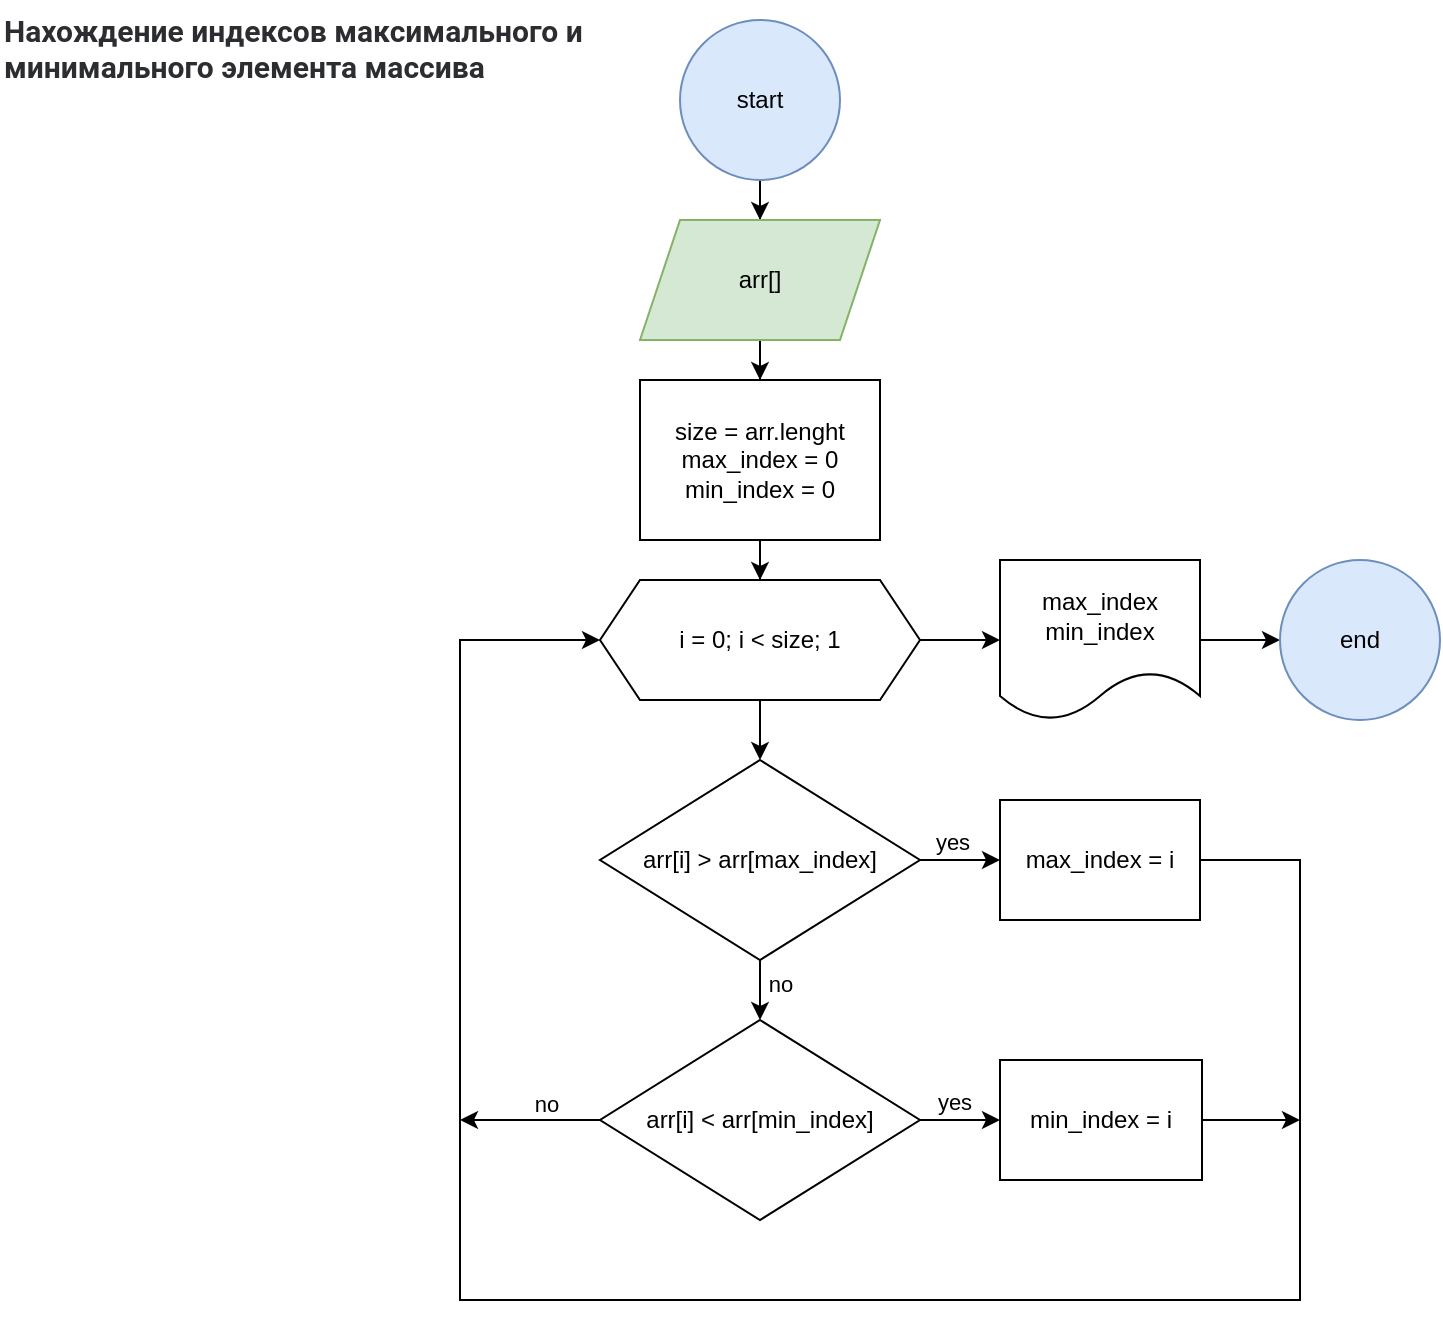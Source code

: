<mxfile version="22.0.6" type="google" pages="4">
  <diagram id="hXPOrqXnQB95cF0nuHZS" name="task 1">
    <mxGraphModel grid="1" page="1" gridSize="10" guides="1" tooltips="1" connect="1" arrows="1" fold="1" pageScale="1" pageWidth="827" pageHeight="1169" math="0" shadow="0">
      <root>
        <mxCell id="0" />
        <mxCell id="1" parent="0" />
        <mxCell id="ICz3z7bqrMpe7qEZKJFQ-1" value="&lt;span style=&quot;background-color: rgb(255, 255, 255); color: rgb(44, 45, 48); font-family: Onest, Roboto, &amp;quot;San Francisco&amp;quot;, &amp;quot;Helvetica Neue&amp;quot;, Helvetica, Arial; font-size: 15px;&quot;&gt;&lt;b&gt;Нахождение индексов максимального и минимального элемента массива&lt;/b&gt;&lt;/span&gt;" style="text;whiteSpace=wrap;html=1;" vertex="1" parent="1">
          <mxGeometry x="-820" y="-1160" width="300" height="70" as="geometry" />
        </mxCell>
        <mxCell id="elRAIIbBoi1j7BLBS8j2-1" value="" style="edgeStyle=orthogonalEdgeStyle;rounded=0;orthogonalLoop=1;jettySize=auto;html=1;" edge="1" parent="1" source="elRAIIbBoi1j7BLBS8j2-2" target="elRAIIbBoi1j7BLBS8j2-4">
          <mxGeometry relative="1" as="geometry" />
        </mxCell>
        <mxCell id="elRAIIbBoi1j7BLBS8j2-2" value="start" style="ellipse;whiteSpace=wrap;html=1;aspect=fixed;fillColor=#dae8fc;strokeColor=#6c8ebf;" vertex="1" parent="1">
          <mxGeometry x="-480" y="-1150" width="80" height="80" as="geometry" />
        </mxCell>
        <mxCell id="elRAIIbBoi1j7BLBS8j2-3" value="" style="edgeStyle=orthogonalEdgeStyle;rounded=0;orthogonalLoop=1;jettySize=auto;html=1;" edge="1" parent="1" source="elRAIIbBoi1j7BLBS8j2-4" target="elRAIIbBoi1j7BLBS8j2-5">
          <mxGeometry relative="1" as="geometry" />
        </mxCell>
        <mxCell id="elRAIIbBoi1j7BLBS8j2-4" value="arr[]" style="shape=parallelogram;perimeter=parallelogramPerimeter;whiteSpace=wrap;html=1;fixedSize=1;fillColor=#d5e8d4;strokeColor=#82b366;" vertex="1" parent="1">
          <mxGeometry x="-500" y="-1050" width="120" height="60" as="geometry" />
        </mxCell>
        <mxCell id="elRAIIbBoi1j7BLBS8j2-7" value="" style="edgeStyle=orthogonalEdgeStyle;rounded=0;orthogonalLoop=1;jettySize=auto;html=1;" edge="1" parent="1" source="elRAIIbBoi1j7BLBS8j2-5" target="elRAIIbBoi1j7BLBS8j2-6">
          <mxGeometry relative="1" as="geometry" />
        </mxCell>
        <mxCell id="elRAIIbBoi1j7BLBS8j2-5" value="size = arr.lenght&lt;br&gt;max_index = 0&lt;br&gt;min_index = 0" style="whiteSpace=wrap;html=1;" vertex="1" parent="1">
          <mxGeometry x="-500" y="-970" width="120" height="80" as="geometry" />
        </mxCell>
        <mxCell id="elRAIIbBoi1j7BLBS8j2-10" value="" style="edgeStyle=orthogonalEdgeStyle;rounded=0;orthogonalLoop=1;jettySize=auto;html=1;" edge="1" parent="1" source="elRAIIbBoi1j7BLBS8j2-6" target="elRAIIbBoi1j7BLBS8j2-9">
          <mxGeometry relative="1" as="geometry" />
        </mxCell>
        <mxCell id="elRAIIbBoi1j7BLBS8j2-27" value="" style="edgeStyle=orthogonalEdgeStyle;rounded=0;orthogonalLoop=1;jettySize=auto;html=1;" edge="1" parent="1" source="elRAIIbBoi1j7BLBS8j2-6" target="elRAIIbBoi1j7BLBS8j2-26">
          <mxGeometry relative="1" as="geometry" />
        </mxCell>
        <mxCell id="elRAIIbBoi1j7BLBS8j2-6" value="i = 0; i &amp;lt; size; 1" style="shape=hexagon;perimeter=hexagonPerimeter2;whiteSpace=wrap;html=1;fixedSize=1;" vertex="1" parent="1">
          <mxGeometry x="-520" y="-870" width="160" height="60" as="geometry" />
        </mxCell>
        <mxCell id="elRAIIbBoi1j7BLBS8j2-12" value="" style="edgeStyle=orthogonalEdgeStyle;rounded=0;orthogonalLoop=1;jettySize=auto;html=1;" edge="1" parent="1" source="elRAIIbBoi1j7BLBS8j2-9" target="elRAIIbBoi1j7BLBS8j2-11">
          <mxGeometry relative="1" as="geometry" />
        </mxCell>
        <mxCell id="elRAIIbBoi1j7BLBS8j2-13" value="yes" style="edgeLabel;html=1;align=center;verticalAlign=middle;resizable=0;points=[];" connectable="0" vertex="1" parent="elRAIIbBoi1j7BLBS8j2-12">
          <mxGeometry x="0.033" y="-3" relative="1" as="geometry">
            <mxPoint x="-5" y="-12" as="offset" />
          </mxGeometry>
        </mxCell>
        <mxCell id="elRAIIbBoi1j7BLBS8j2-15" value="" style="edgeStyle=orthogonalEdgeStyle;rounded=0;orthogonalLoop=1;jettySize=auto;html=1;" edge="1" parent="1" source="elRAIIbBoi1j7BLBS8j2-9" target="elRAIIbBoi1j7BLBS8j2-14">
          <mxGeometry relative="1" as="geometry" />
        </mxCell>
        <mxCell id="elRAIIbBoi1j7BLBS8j2-16" value="no" style="edgeLabel;html=1;align=center;verticalAlign=middle;resizable=0;points=[];" connectable="0" vertex="1" parent="elRAIIbBoi1j7BLBS8j2-15">
          <mxGeometry x="-0.043" relative="1" as="geometry">
            <mxPoint x="10" y="-4" as="offset" />
          </mxGeometry>
        </mxCell>
        <mxCell id="elRAIIbBoi1j7BLBS8j2-9" value="arr[i] &amp;gt; arr[max_index]" style="rhombus;whiteSpace=wrap;html=1;" vertex="1" parent="1">
          <mxGeometry x="-520" y="-780" width="160" height="100" as="geometry" />
        </mxCell>
        <mxCell id="elRAIIbBoi1j7BLBS8j2-22" style="edgeStyle=orthogonalEdgeStyle;rounded=0;orthogonalLoop=1;jettySize=auto;html=1;entryX=0;entryY=0.5;entryDx=0;entryDy=0;exitX=1;exitY=0.5;exitDx=0;exitDy=0;" edge="1" parent="1" source="elRAIIbBoi1j7BLBS8j2-11" target="elRAIIbBoi1j7BLBS8j2-6">
          <mxGeometry relative="1" as="geometry">
            <Array as="points">
              <mxPoint x="-170" y="-730" />
              <mxPoint x="-170" y="-510" />
              <mxPoint x="-590" y="-510" />
              <mxPoint x="-590" y="-840" />
            </Array>
          </mxGeometry>
        </mxCell>
        <mxCell id="elRAIIbBoi1j7BLBS8j2-11" value="max_index = i" style="whiteSpace=wrap;html=1;" vertex="1" parent="1">
          <mxGeometry x="-320" y="-760" width="100" height="60" as="geometry" />
        </mxCell>
        <mxCell id="elRAIIbBoi1j7BLBS8j2-20" value="" style="edgeStyle=orthogonalEdgeStyle;rounded=0;orthogonalLoop=1;jettySize=auto;html=1;" edge="1" parent="1" source="elRAIIbBoi1j7BLBS8j2-14" target="elRAIIbBoi1j7BLBS8j2-19">
          <mxGeometry relative="1" as="geometry" />
        </mxCell>
        <mxCell id="elRAIIbBoi1j7BLBS8j2-21" value="yes" style="edgeLabel;html=1;align=center;verticalAlign=middle;resizable=0;points=[];" connectable="0" vertex="1" parent="elRAIIbBoi1j7BLBS8j2-20">
          <mxGeometry x="-0.067" relative="1" as="geometry">
            <mxPoint x="-2" y="-9" as="offset" />
          </mxGeometry>
        </mxCell>
        <mxCell id="hG7GbUQyh9_RjpyptdeE-2" style="edgeStyle=orthogonalEdgeStyle;rounded=0;orthogonalLoop=1;jettySize=auto;html=1;" edge="1" parent="1" source="elRAIIbBoi1j7BLBS8j2-14">
          <mxGeometry relative="1" as="geometry">
            <mxPoint x="-590" y="-600" as="targetPoint" />
          </mxGeometry>
        </mxCell>
        <mxCell id="hG7GbUQyh9_RjpyptdeE-3" value="no" style="edgeLabel;html=1;align=center;verticalAlign=middle;resizable=0;points=[];" connectable="0" vertex="1" parent="hG7GbUQyh9_RjpyptdeE-2">
          <mxGeometry x="-0.234" y="-1" relative="1" as="geometry">
            <mxPoint y="-7" as="offset" />
          </mxGeometry>
        </mxCell>
        <mxCell id="elRAIIbBoi1j7BLBS8j2-14" value="arr[i] &amp;lt; arr[min_index]" style="rhombus;whiteSpace=wrap;html=1;" vertex="1" parent="1">
          <mxGeometry x="-520" y="-650" width="160" height="100" as="geometry" />
        </mxCell>
        <mxCell id="hG7GbUQyh9_RjpyptdeE-1" style="edgeStyle=orthogonalEdgeStyle;rounded=0;orthogonalLoop=1;jettySize=auto;html=1;" edge="1" parent="1" source="elRAIIbBoi1j7BLBS8j2-19">
          <mxGeometry relative="1" as="geometry">
            <mxPoint x="-170" y="-600" as="targetPoint" />
          </mxGeometry>
        </mxCell>
        <mxCell id="elRAIIbBoi1j7BLBS8j2-19" value="min_index = i" style="whiteSpace=wrap;html=1;" vertex="1" parent="1">
          <mxGeometry x="-320" y="-630" width="101" height="60" as="geometry" />
        </mxCell>
        <mxCell id="elRAIIbBoi1j7BLBS8j2-29" value="" style="edgeStyle=orthogonalEdgeStyle;rounded=0;orthogonalLoop=1;jettySize=auto;html=1;" edge="1" parent="1" source="elRAIIbBoi1j7BLBS8j2-26" target="elRAIIbBoi1j7BLBS8j2-28">
          <mxGeometry relative="1" as="geometry" />
        </mxCell>
        <mxCell id="elRAIIbBoi1j7BLBS8j2-26" value="max_index&lt;br style=&quot;border-color: var(--border-color);&quot;&gt;min_index" style="shape=document;whiteSpace=wrap;html=1;boundedLbl=1;" vertex="1" parent="1">
          <mxGeometry x="-320" y="-880" width="100" height="80" as="geometry" />
        </mxCell>
        <mxCell id="elRAIIbBoi1j7BLBS8j2-28" value="end" style="ellipse;whiteSpace=wrap;html=1;fillColor=#dae8fc;strokeColor=#6c8ebf;" vertex="1" parent="1">
          <mxGeometry x="-180" y="-880" width="80" height="80" as="geometry" />
        </mxCell>
      </root>
    </mxGraphModel>
  </diagram>
  <diagram id="PO5xf4040jnmO31OGj1g" name="task 2">
    <mxGraphModel grid="1" page="1" gridSize="10" guides="1" tooltips="1" connect="1" arrows="1" fold="1" pageScale="1" pageWidth="827" pageHeight="1169" math="0" shadow="0">
      <root>
        <mxCell id="0" />
        <mxCell id="1" parent="0" />
        <mxCell id="ZZdLDMhqPmf3tNM01bhW-1" value="&lt;span style=&quot;background-color: rgb(255, 255, 255); color: rgb(44, 45, 48); font-family: Onest, Roboto, &amp;quot;San Francisco&amp;quot;, &amp;quot;Helvetica Neue&amp;quot;, Helvetica, Arial; font-size: 15px;&quot;&gt;Задание на «разворот» массива. Нужно перевернуть массив и записать его в обратном порядке&lt;/span&gt;" style="text;whiteSpace=wrap;html=1;fontStyle=1" vertex="1" parent="1">
          <mxGeometry x="10" y="10" width="260" height="90" as="geometry" />
        </mxCell>
        <mxCell id="Ma-9HQbIzzRDucOEO4fL-1" value="" style="edgeStyle=orthogonalEdgeStyle;rounded=0;orthogonalLoop=1;jettySize=auto;html=1;" edge="1" parent="1" source="Ma-9HQbIzzRDucOEO4fL-2" target="Ma-9HQbIzzRDucOEO4fL-4">
          <mxGeometry relative="1" as="geometry" />
        </mxCell>
        <mxCell id="Ma-9HQbIzzRDucOEO4fL-2" value="start" style="ellipse;whiteSpace=wrap;html=1;aspect=fixed;fillColor=#dae8fc;strokeColor=#6c8ebf;" vertex="1" parent="1">
          <mxGeometry x="360" y="10" width="80" height="80" as="geometry" />
        </mxCell>
        <mxCell id="Ma-9HQbIzzRDucOEO4fL-3" value="" style="edgeStyle=orthogonalEdgeStyle;rounded=0;orthogonalLoop=1;jettySize=auto;html=1;" edge="1" parent="1" source="Ma-9HQbIzzRDucOEO4fL-4" target="Ma-9HQbIzzRDucOEO4fL-6">
          <mxGeometry relative="1" as="geometry" />
        </mxCell>
        <mxCell id="Ma-9HQbIzzRDucOEO4fL-4" value="arr[]" style="shape=parallelogram;perimeter=parallelogramPerimeter;whiteSpace=wrap;html=1;fixedSize=1;fillColor=#d5e8d4;strokeColor=#82b366;" vertex="1" parent="1">
          <mxGeometry x="340" y="110" width="120" height="50" as="geometry" />
        </mxCell>
        <mxCell id="Ma-9HQbIzzRDucOEO4fL-5" value="" style="edgeStyle=orthogonalEdgeStyle;rounded=0;orthogonalLoop=1;jettySize=auto;html=1;" edge="1" parent="1" source="Ma-9HQbIzzRDucOEO4fL-6" target="Ma-9HQbIzzRDucOEO4fL-9">
          <mxGeometry relative="1" as="geometry" />
        </mxCell>
        <mxCell id="Ma-9HQbIzzRDucOEO4fL-6" value="size = arr.lenght" style="whiteSpace=wrap;html=1;" vertex="1" parent="1">
          <mxGeometry x="340" y="180" width="120" height="40" as="geometry" />
        </mxCell>
        <mxCell id="Ma-9HQbIzzRDucOEO4fL-8" value="" style="edgeStyle=orthogonalEdgeStyle;rounded=0;orthogonalLoop=1;jettySize=auto;html=1;" edge="1" parent="1" source="Ma-9HQbIzzRDucOEO4fL-9" target="Ma-9HQbIzzRDucOEO4fL-25">
          <mxGeometry relative="1" as="geometry" />
        </mxCell>
        <mxCell id="Ma-9HQbIzzRDucOEO4fL-28" value="" style="edgeStyle=orthogonalEdgeStyle;rounded=0;orthogonalLoop=1;jettySize=auto;html=1;" edge="1" parent="1" source="Ma-9HQbIzzRDucOEO4fL-9" target="Ma-9HQbIzzRDucOEO4fL-27">
          <mxGeometry relative="1" as="geometry" />
        </mxCell>
        <mxCell id="Ma-9HQbIzzRDucOEO4fL-9" value="i = 0; i &amp;lt; size / 2; 1" style="shape=hexagon;perimeter=hexagonPerimeter2;whiteSpace=wrap;html=1;fixedSize=1;" vertex="1" parent="1">
          <mxGeometry x="310" y="240" width="180" height="60" as="geometry" />
        </mxCell>
        <mxCell id="Ma-9HQbIzzRDucOEO4fL-24" value="" style="edgeStyle=orthogonalEdgeStyle;rounded=0;orthogonalLoop=1;jettySize=auto;html=1;" edge="1" parent="1" source="Ma-9HQbIzzRDucOEO4fL-25" target="Ma-9HQbIzzRDucOEO4fL-26">
          <mxGeometry relative="1" as="geometry" />
        </mxCell>
        <mxCell id="Ma-9HQbIzzRDucOEO4fL-25" value="arr" style="shape=document;whiteSpace=wrap;html=1;boundedLbl=1;" vertex="1" parent="1">
          <mxGeometry x="520" y="240" width="100" height="60" as="geometry" />
        </mxCell>
        <mxCell id="Ma-9HQbIzzRDucOEO4fL-26" value="end" style="ellipse;whiteSpace=wrap;html=1;fillColor=#dae8fc;strokeColor=#6c8ebf;" vertex="1" parent="1">
          <mxGeometry x="530" y="320" width="80" height="80" as="geometry" />
        </mxCell>
        <mxCell id="Ma-9HQbIzzRDucOEO4fL-29" style="edgeStyle=orthogonalEdgeStyle;rounded=0;orthogonalLoop=1;jettySize=auto;html=1;entryX=0;entryY=0.5;entryDx=0;entryDy=0;" edge="1" parent="1" source="Ma-9HQbIzzRDucOEO4fL-27" target="Ma-9HQbIzzRDucOEO4fL-9">
          <mxGeometry relative="1" as="geometry">
            <Array as="points">
              <mxPoint x="280" y="360" />
              <mxPoint x="280" y="270" />
            </Array>
          </mxGeometry>
        </mxCell>
        <mxCell id="Ma-9HQbIzzRDucOEO4fL-27" value="temp = arr[i]&lt;br&gt;arr[i] = arr[size - 1 - i]&lt;br&gt;arr[size - 1 - i] = temp" style="whiteSpace=wrap;html=1;" vertex="1" parent="1">
          <mxGeometry x="320" y="330" width="160" height="60" as="geometry" />
        </mxCell>
      </root>
    </mxGraphModel>
  </diagram>
  <diagram id="hGgDzyjqJdgh1VPVwm9_" name="task 3">
    <mxGraphModel grid="1" page="1" gridSize="10" guides="1" tooltips="1" connect="1" arrows="1" fold="1" pageScale="1" pageWidth="827" pageHeight="1169" math="0" shadow="0">
      <root>
        <mxCell id="0" />
        <mxCell id="1" parent="0" />
        <mxCell id="G9l6itaoBX3XGvdcq5md-1" value="&lt;span style=&quot;background-color: rgb(255, 255, 255); color: rgb(44, 45, 48); font-family: Onest, Roboto, &amp;quot;San Francisco&amp;quot;, &amp;quot;Helvetica Neue&amp;quot;, Helvetica, Arial; font-size: 15px;&quot;&gt;&lt;b&gt;Найти сумму элементов массива, лежащих между максимальным и минимальным по значению элементами&lt;/b&gt;&lt;/span&gt;" style="text;whiteSpace=wrap;html=1;" vertex="1" parent="1">
          <mxGeometry x="10" y="10" width="270" height="90" as="geometry" />
        </mxCell>
        <mxCell id="1t-UrgM4v4Ich6w1QuHD-26" style="edgeStyle=orthogonalEdgeStyle;rounded=0;orthogonalLoop=1;jettySize=auto;html=1;entryX=0.5;entryY=0;entryDx=0;entryDy=0;" edge="1" parent="1" source="NfO6TBmq47KNICMfqX2j-2" target="1t-UrgM4v4Ich6w1QuHD-2">
          <mxGeometry relative="1" as="geometry" />
        </mxCell>
        <mxCell id="NfO6TBmq47KNICMfqX2j-2" value="start" style="ellipse;whiteSpace=wrap;html=1;aspect=fixed;fillColor=#dae8fc;strokeColor=#6c8ebf;" vertex="1" parent="1">
          <mxGeometry x="340" y="20" width="80" height="80" as="geometry" />
        </mxCell>
        <mxCell id="NfO6TBmq47KNICMfqX2j-24" value="" style="edgeStyle=orthogonalEdgeStyle;rounded=0;orthogonalLoop=1;jettySize=auto;html=1;" edge="1" parent="1" source="NfO6TBmq47KNICMfqX2j-25" target="NfO6TBmq47KNICMfqX2j-26">
          <mxGeometry relative="1" as="geometry" />
        </mxCell>
        <mxCell id="NfO6TBmq47KNICMfqX2j-25" value="sum" style="shape=document;whiteSpace=wrap;html=1;boundedLbl=1;" vertex="1" parent="1">
          <mxGeometry x="560" y="890" width="80" height="60" as="geometry" />
        </mxCell>
        <mxCell id="NfO6TBmq47KNICMfqX2j-26" value="end" style="ellipse;whiteSpace=wrap;html=1;fillColor=#dae8fc;strokeColor=#6c8ebf;" vertex="1" parent="1">
          <mxGeometry x="569.37" y="986.25" width="61.25" height="63.75" as="geometry" />
        </mxCell>
        <mxCell id="TJ7A1un3TYf30b26yp5r-3" style="edgeStyle=orthogonalEdgeStyle;rounded=0;orthogonalLoop=1;jettySize=auto;html=1;entryX=0.5;entryY=0;entryDx=0;entryDy=0;" edge="1" parent="1" source="NfO6TBmq47KNICMfqX2j-27" target="NfO6TBmq47KNICMfqX2j-37">
          <mxGeometry relative="1" as="geometry">
            <Array as="points">
              <mxPoint x="200" y="750" />
              <mxPoint x="200" y="840" />
              <mxPoint x="380" y="840" />
            </Array>
          </mxGeometry>
        </mxCell>
        <mxCell id="TJ7A1un3TYf30b26yp5r-4" value="" style="edgeStyle=orthogonalEdgeStyle;rounded=0;orthogonalLoop=1;jettySize=auto;html=1;" edge="1" parent="1" source="NfO6TBmq47KNICMfqX2j-27" target="NfO6TBmq47KNICMfqX2j-30">
          <mxGeometry relative="1" as="geometry" />
        </mxCell>
        <mxCell id="TJ7A1un3TYf30b26yp5r-5" value="no" style="edgeLabel;html=1;align=center;verticalAlign=middle;resizable=0;points=[];" connectable="0" vertex="1" parent="TJ7A1un3TYf30b26yp5r-4">
          <mxGeometry x="-0.306" y="2" relative="1" as="geometry">
            <mxPoint x="6" y="-8" as="offset" />
          </mxGeometry>
        </mxCell>
        <mxCell id="NfO6TBmq47KNICMfqX2j-27" value="min_index&amp;nbsp;&amp;lt; max_index&amp;nbsp;" style="rhombus;whiteSpace=wrap;html=1;" vertex="1" parent="1">
          <mxGeometry x="300" y="700" width="160" height="100" as="geometry" />
        </mxCell>
        <mxCell id="TJ7A1un3TYf30b26yp5r-6" style="edgeStyle=orthogonalEdgeStyle;rounded=0;orthogonalLoop=1;jettySize=auto;html=1;" edge="1" parent="1" source="NfO6TBmq47KNICMfqX2j-30">
          <mxGeometry relative="1" as="geometry">
            <mxPoint x="380" y="840" as="targetPoint" />
            <Array as="points">
              <mxPoint x="710" y="750" />
              <mxPoint x="710" y="840" />
            </Array>
          </mxGeometry>
        </mxCell>
        <mxCell id="NfO6TBmq47KNICMfqX2j-30" value="temp = max_index&amp;nbsp;&lt;br&gt;max_index = min_index&amp;nbsp;&lt;br&gt;min_index = temp" style="whiteSpace=wrap;html=1;" vertex="1" parent="1">
          <mxGeometry x="520" y="720" width="140" height="60" as="geometry" />
        </mxCell>
        <mxCell id="NfO6TBmq47KNICMfqX2j-40" value="" style="edgeStyle=orthogonalEdgeStyle;rounded=0;orthogonalLoop=1;jettySize=auto;html=1;" edge="1" parent="1" source="NfO6TBmq47KNICMfqX2j-37" target="NfO6TBmq47KNICMfqX2j-25">
          <mxGeometry relative="1" as="geometry" />
        </mxCell>
        <mxCell id="NfO6TBmq47KNICMfqX2j-46" value="" style="edgeStyle=orthogonalEdgeStyle;rounded=0;orthogonalLoop=1;jettySize=auto;html=1;" edge="1" parent="1" source="NfO6TBmq47KNICMfqX2j-37" target="NfO6TBmq47KNICMfqX2j-45">
          <mxGeometry relative="1" as="geometry" />
        </mxCell>
        <mxCell id="NfO6TBmq47KNICMfqX2j-37" value="i = min_index + 1; i &amp;lt; max_index ; 1" style="shape=hexagon;perimeter=hexagonPerimeter2;whiteSpace=wrap;html=1;fixedSize=1;" vertex="1" parent="1">
          <mxGeometry x="260" y="890" width="240" height="60" as="geometry" />
        </mxCell>
        <mxCell id="NfO6TBmq47KNICMfqX2j-47" style="edgeStyle=orthogonalEdgeStyle;rounded=0;orthogonalLoop=1;jettySize=auto;html=1;entryX=0;entryY=0.5;entryDx=0;entryDy=0;exitX=0;exitY=0.5;exitDx=0;exitDy=0;" edge="1" parent="1" source="NfO6TBmq47KNICMfqX2j-45" target="NfO6TBmq47KNICMfqX2j-37">
          <mxGeometry relative="1" as="geometry">
            <Array as="points">
              <mxPoint x="200" y="1020" />
              <mxPoint x="200" y="920" />
            </Array>
          </mxGeometry>
        </mxCell>
        <mxCell id="NfO6TBmq47KNICMfqX2j-45" value="sum = sum + arr[i]" style="whiteSpace=wrap;html=1;" vertex="1" parent="1">
          <mxGeometry x="320.5" y="990" width="119" height="60" as="geometry" />
        </mxCell>
        <mxCell id="1t-UrgM4v4Ich6w1QuHD-24" value="" style="edgeStyle=orthogonalEdgeStyle;rounded=0;orthogonalLoop=1;jettySize=auto;html=1;" edge="1" parent="1" source="1t-UrgM4v4Ich6w1QuHD-2" target="1t-UrgM4v4Ich6w1QuHD-4">
          <mxGeometry relative="1" as="geometry" />
        </mxCell>
        <mxCell id="1t-UrgM4v4Ich6w1QuHD-2" value="arr[]" style="shape=parallelogram;perimeter=parallelogramPerimeter;whiteSpace=wrap;html=1;fixedSize=1;fillColor=#d5e8d4;strokeColor=#82b366;" vertex="1" parent="1">
          <mxGeometry x="320" y="120" width="120" height="60" as="geometry" />
        </mxCell>
        <mxCell id="1t-UrgM4v4Ich6w1QuHD-3" value="" style="edgeStyle=orthogonalEdgeStyle;rounded=0;orthogonalLoop=1;jettySize=auto;html=1;" edge="1" parent="1" source="1t-UrgM4v4Ich6w1QuHD-4" target="1t-UrgM4v4Ich6w1QuHD-7">
          <mxGeometry relative="1" as="geometry" />
        </mxCell>
        <mxCell id="1t-UrgM4v4Ich6w1QuHD-4" value="size = arr.lenght&lt;br&gt;max_index = 0&lt;br&gt;min_index = 0&lt;br&gt;sum = 0" style="whiteSpace=wrap;html=1;" vertex="1" parent="1">
          <mxGeometry x="320" y="200" width="120" height="80" as="geometry" />
        </mxCell>
        <mxCell id="1t-UrgM4v4Ich6w1QuHD-5" value="" style="edgeStyle=orthogonalEdgeStyle;rounded=0;orthogonalLoop=1;jettySize=auto;html=1;" edge="1" parent="1" source="1t-UrgM4v4Ich6w1QuHD-7" target="1t-UrgM4v4Ich6w1QuHD-12">
          <mxGeometry relative="1" as="geometry" />
        </mxCell>
        <mxCell id="1t-UrgM4v4Ich6w1QuHD-6" value="" style="edgeStyle=orthogonalEdgeStyle;rounded=0;orthogonalLoop=1;jettySize=auto;html=1;entryX=0.5;entryY=0;entryDx=0;entryDy=0;" edge="1" parent="1" source="1t-UrgM4v4Ich6w1QuHD-7" target="NfO6TBmq47KNICMfqX2j-27">
          <mxGeometry relative="1" as="geometry">
            <mxPoint x="500" y="330" as="targetPoint" />
            <Array as="points">
              <mxPoint x="710" y="330" />
              <mxPoint x="710" y="680" />
              <mxPoint x="379" y="680" />
              <mxPoint x="379" y="700" />
            </Array>
          </mxGeometry>
        </mxCell>
        <mxCell id="1t-UrgM4v4Ich6w1QuHD-7" value="i = 0; i &amp;lt; size; 1" style="shape=hexagon;perimeter=hexagonPerimeter2;whiteSpace=wrap;html=1;fixedSize=1;" vertex="1" parent="1">
          <mxGeometry x="300" y="300" width="160" height="60" as="geometry" />
        </mxCell>
        <mxCell id="1t-UrgM4v4Ich6w1QuHD-8" value="" style="edgeStyle=orthogonalEdgeStyle;rounded=0;orthogonalLoop=1;jettySize=auto;html=1;" edge="1" parent="1" source="1t-UrgM4v4Ich6w1QuHD-12" target="1t-UrgM4v4Ich6w1QuHD-13">
          <mxGeometry relative="1" as="geometry" />
        </mxCell>
        <mxCell id="1t-UrgM4v4Ich6w1QuHD-9" value="yes" style="edgeLabel;html=1;align=center;verticalAlign=middle;resizable=0;points=[];" connectable="0" vertex="1" parent="1t-UrgM4v4Ich6w1QuHD-8">
          <mxGeometry x="0.033" y="-3" relative="1" as="geometry">
            <mxPoint x="-5" y="-12" as="offset" />
          </mxGeometry>
        </mxCell>
        <mxCell id="1t-UrgM4v4Ich6w1QuHD-10" value="" style="edgeStyle=orthogonalEdgeStyle;rounded=0;orthogonalLoop=1;jettySize=auto;html=1;" edge="1" parent="1" source="1t-UrgM4v4Ich6w1QuHD-12" target="1t-UrgM4v4Ich6w1QuHD-17">
          <mxGeometry relative="1" as="geometry" />
        </mxCell>
        <mxCell id="1t-UrgM4v4Ich6w1QuHD-11" value="no" style="edgeLabel;html=1;align=center;verticalAlign=middle;resizable=0;points=[];" connectable="0" vertex="1" parent="1t-UrgM4v4Ich6w1QuHD-10">
          <mxGeometry x="-0.043" relative="1" as="geometry">
            <mxPoint x="10" y="-4" as="offset" />
          </mxGeometry>
        </mxCell>
        <mxCell id="1t-UrgM4v4Ich6w1QuHD-12" value="arr[i] &amp;gt; arr[max_index]" style="rhombus;whiteSpace=wrap;html=1;" vertex="1" parent="1">
          <mxGeometry x="300" y="390" width="160" height="100" as="geometry" />
        </mxCell>
        <mxCell id="TJ7A1un3TYf30b26yp5r-1" style="edgeStyle=orthogonalEdgeStyle;rounded=0;orthogonalLoop=1;jettySize=auto;html=1;entryX=0;entryY=0.5;entryDx=0;entryDy=0;" edge="1" parent="1" source="1t-UrgM4v4Ich6w1QuHD-13" target="1t-UrgM4v4Ich6w1QuHD-7">
          <mxGeometry relative="1" as="geometry">
            <Array as="points">
              <mxPoint x="670" y="440" />
              <mxPoint x="670" y="640" />
              <mxPoint x="200" y="640" />
              <mxPoint x="200" y="330" />
            </Array>
          </mxGeometry>
        </mxCell>
        <mxCell id="1t-UrgM4v4Ich6w1QuHD-13" value="max_index = i" style="whiteSpace=wrap;html=1;" vertex="1" parent="1">
          <mxGeometry x="520" y="410" width="100" height="60" as="geometry" />
        </mxCell>
        <mxCell id="1t-UrgM4v4Ich6w1QuHD-14" value="" style="edgeStyle=orthogonalEdgeStyle;rounded=0;orthogonalLoop=1;jettySize=auto;html=1;" edge="1" parent="1" source="1t-UrgM4v4Ich6w1QuHD-17" target="1t-UrgM4v4Ich6w1QuHD-19">
          <mxGeometry relative="1" as="geometry" />
        </mxCell>
        <mxCell id="1t-UrgM4v4Ich6w1QuHD-15" value="yes" style="edgeLabel;html=1;align=center;verticalAlign=middle;resizable=0;points=[];" connectable="0" vertex="1" parent="1t-UrgM4v4Ich6w1QuHD-14">
          <mxGeometry x="-0.067" relative="1" as="geometry">
            <mxPoint x="-2" y="-9" as="offset" />
          </mxGeometry>
        </mxCell>
        <mxCell id="1t-UrgM4v4Ich6w1QuHD-16" value="no" style="edgeLabel;html=1;align=center;verticalAlign=middle;resizable=0;points=[];" connectable="0" vertex="1" parent="1">
          <mxGeometry x="273" y="562" as="geometry" />
        </mxCell>
        <mxCell id="TJ7A1un3TYf30b26yp5r-2" style="edgeStyle=orthogonalEdgeStyle;rounded=0;orthogonalLoop=1;jettySize=auto;html=1;" edge="1" parent="1" source="1t-UrgM4v4Ich6w1QuHD-17">
          <mxGeometry relative="1" as="geometry">
            <mxPoint x="200" y="570" as="targetPoint" />
          </mxGeometry>
        </mxCell>
        <mxCell id="1t-UrgM4v4Ich6w1QuHD-17" value="arr[i] &amp;lt; arr[min_index]" style="rhombus;whiteSpace=wrap;html=1;" vertex="1" parent="1">
          <mxGeometry x="300" y="520" width="160" height="100" as="geometry" />
        </mxCell>
        <mxCell id="1t-UrgM4v4Ich6w1QuHD-18" style="edgeStyle=orthogonalEdgeStyle;rounded=0;orthogonalLoop=1;jettySize=auto;html=1;" edge="1" parent="1" source="1t-UrgM4v4Ich6w1QuHD-19">
          <mxGeometry relative="1" as="geometry">
            <mxPoint x="670" y="570" as="targetPoint" />
          </mxGeometry>
        </mxCell>
        <mxCell id="1t-UrgM4v4Ich6w1QuHD-19" value="min_index = i" style="whiteSpace=wrap;html=1;" vertex="1" parent="1">
          <mxGeometry x="520" y="540" width="101" height="60" as="geometry" />
        </mxCell>
      </root>
    </mxGraphModel>
  </diagram>
  <diagram id="Vu-hKq66I4EVnUwKuu_4" name="task 4">
    <mxGraphModel grid="1" page="1" gridSize="10" guides="1" tooltips="1" connect="1" arrows="1" fold="1" pageScale="1" pageWidth="827" pageHeight="1169" math="0" shadow="0">
      <root>
        <mxCell id="0" />
        <mxCell id="1" parent="0" />
        <mxCell id="Et7wUuztrCxgQrbMgu4m-1" value="&lt;span style=&quot;background-color: rgb(255, 255, 255); color: rgb(44, 45, 48); font-family: Onest, Roboto, &amp;quot;San Francisco&amp;quot;, &amp;quot;Helvetica Neue&amp;quot;, Helvetica, Arial; font-size: 15px;&quot;&gt;&lt;b&gt;Найти среднее арифметическое среди всех элементов массива&lt;/b&gt;&lt;/span&gt;" style="text;whiteSpace=wrap;html=1;" vertex="1" parent="1">
          <mxGeometry x="10" y="10" width="270" height="50" as="geometry" />
        </mxCell>
        <mxCell id="Ehy-k8vKLt7fl_sGKozy-1" value="" style="edgeStyle=orthogonalEdgeStyle;rounded=0;orthogonalLoop=1;jettySize=auto;html=1;" edge="1" parent="1" source="Ehy-k8vKLt7fl_sGKozy-2" target="Ehy-k8vKLt7fl_sGKozy-4">
          <mxGeometry relative="1" as="geometry" />
        </mxCell>
        <mxCell id="Ehy-k8vKLt7fl_sGKozy-2" value="start" style="ellipse;whiteSpace=wrap;html=1;aspect=fixed;fillColor=#dae8fc;strokeColor=#6c8ebf;" vertex="1" parent="1">
          <mxGeometry x="359" y="20" width="80" height="80" as="geometry" />
        </mxCell>
        <mxCell id="Ehy-k8vKLt7fl_sGKozy-3" value="" style="edgeStyle=orthogonalEdgeStyle;rounded=0;orthogonalLoop=1;jettySize=auto;html=1;" edge="1" parent="1" source="Ehy-k8vKLt7fl_sGKozy-4" target="Ehy-k8vKLt7fl_sGKozy-6">
          <mxGeometry relative="1" as="geometry" />
        </mxCell>
        <mxCell id="Ehy-k8vKLt7fl_sGKozy-4" value="a[]" style="shape=parallelogram;perimeter=parallelogramPerimeter;whiteSpace=wrap;html=1;fixedSize=1;fillColor=#d5e8d4;strokeColor=#82b366;" vertex="1" parent="1">
          <mxGeometry x="339" y="130" width="120" height="50" as="geometry" />
        </mxCell>
        <mxCell id="Ehy-k8vKLt7fl_sGKozy-39" value="" style="edgeStyle=orthogonalEdgeStyle;rounded=0;orthogonalLoop=1;jettySize=auto;html=1;" edge="1" parent="1" source="Ehy-k8vKLt7fl_sGKozy-6" target="Ehy-k8vKLt7fl_sGKozy-36">
          <mxGeometry relative="1" as="geometry" />
        </mxCell>
        <mxCell id="Ehy-k8vKLt7fl_sGKozy-6" value="size = a.lenght&lt;br&gt;sum = 0" style="whiteSpace=wrap;html=1;" vertex="1" parent="1">
          <mxGeometry x="339" y="210" width="120" height="50" as="geometry" />
        </mxCell>
        <mxCell id="Ehy-k8vKLt7fl_sGKozy-24" value="" style="edgeStyle=orthogonalEdgeStyle;rounded=0;orthogonalLoop=1;jettySize=auto;html=1;" edge="1" parent="1" source="Ehy-k8vKLt7fl_sGKozy-25" target="Ehy-k8vKLt7fl_sGKozy-26">
          <mxGeometry relative="1" as="geometry" />
        </mxCell>
        <mxCell id="Ehy-k8vKLt7fl_sGKozy-25" value="sum / size" style="shape=document;whiteSpace=wrap;html=1;boundedLbl=1;" vertex="1" parent="1">
          <mxGeometry x="560" y="290" width="100" height="60" as="geometry" />
        </mxCell>
        <mxCell id="Ehy-k8vKLt7fl_sGKozy-26" value="end" style="ellipse;whiteSpace=wrap;html=1;fillColor=#dae8fc;strokeColor=#6c8ebf;" vertex="1" parent="1">
          <mxGeometry x="575" y="370" width="70" height="70" as="geometry" />
        </mxCell>
        <mxCell id="Ehy-k8vKLt7fl_sGKozy-34" value="" style="edgeStyle=orthogonalEdgeStyle;rounded=0;orthogonalLoop=1;jettySize=auto;html=1;" edge="1" parent="1" source="Ehy-k8vKLt7fl_sGKozy-36" target="Ehy-k8vKLt7fl_sGKozy-25">
          <mxGeometry relative="1" as="geometry" />
        </mxCell>
        <mxCell id="Ehy-k8vKLt7fl_sGKozy-35" value="" style="edgeStyle=orthogonalEdgeStyle;rounded=0;orthogonalLoop=1;jettySize=auto;html=1;" edge="1" parent="1" source="Ehy-k8vKLt7fl_sGKozy-36" target="Ehy-k8vKLt7fl_sGKozy-38">
          <mxGeometry relative="1" as="geometry" />
        </mxCell>
        <mxCell id="Ehy-k8vKLt7fl_sGKozy-36" value="i = 0; i &amp;lt; size; 1" style="shape=hexagon;perimeter=hexagonPerimeter2;whiteSpace=wrap;html=1;fixedSize=1;" vertex="1" parent="1">
          <mxGeometry x="309" y="290" width="180" height="60" as="geometry" />
        </mxCell>
        <mxCell id="Ehy-k8vKLt7fl_sGKozy-37" style="edgeStyle=orthogonalEdgeStyle;rounded=0;orthogonalLoop=1;jettySize=auto;html=1;entryX=0;entryY=0.5;entryDx=0;entryDy=0;exitX=0;exitY=0.5;exitDx=0;exitDy=0;" edge="1" parent="1" source="Ehy-k8vKLt7fl_sGKozy-38" target="Ehy-k8vKLt7fl_sGKozy-36">
          <mxGeometry relative="1" as="geometry">
            <Array as="points">
              <mxPoint x="240" y="410" />
              <mxPoint x="240" y="320" />
            </Array>
          </mxGeometry>
        </mxCell>
        <mxCell id="Ehy-k8vKLt7fl_sGKozy-38" value="sum = sum + a[i]" style="whiteSpace=wrap;html=1;" vertex="1" parent="1">
          <mxGeometry x="339" y="380" width="120" height="60" as="geometry" />
        </mxCell>
      </root>
    </mxGraphModel>
  </diagram>
</mxfile>
